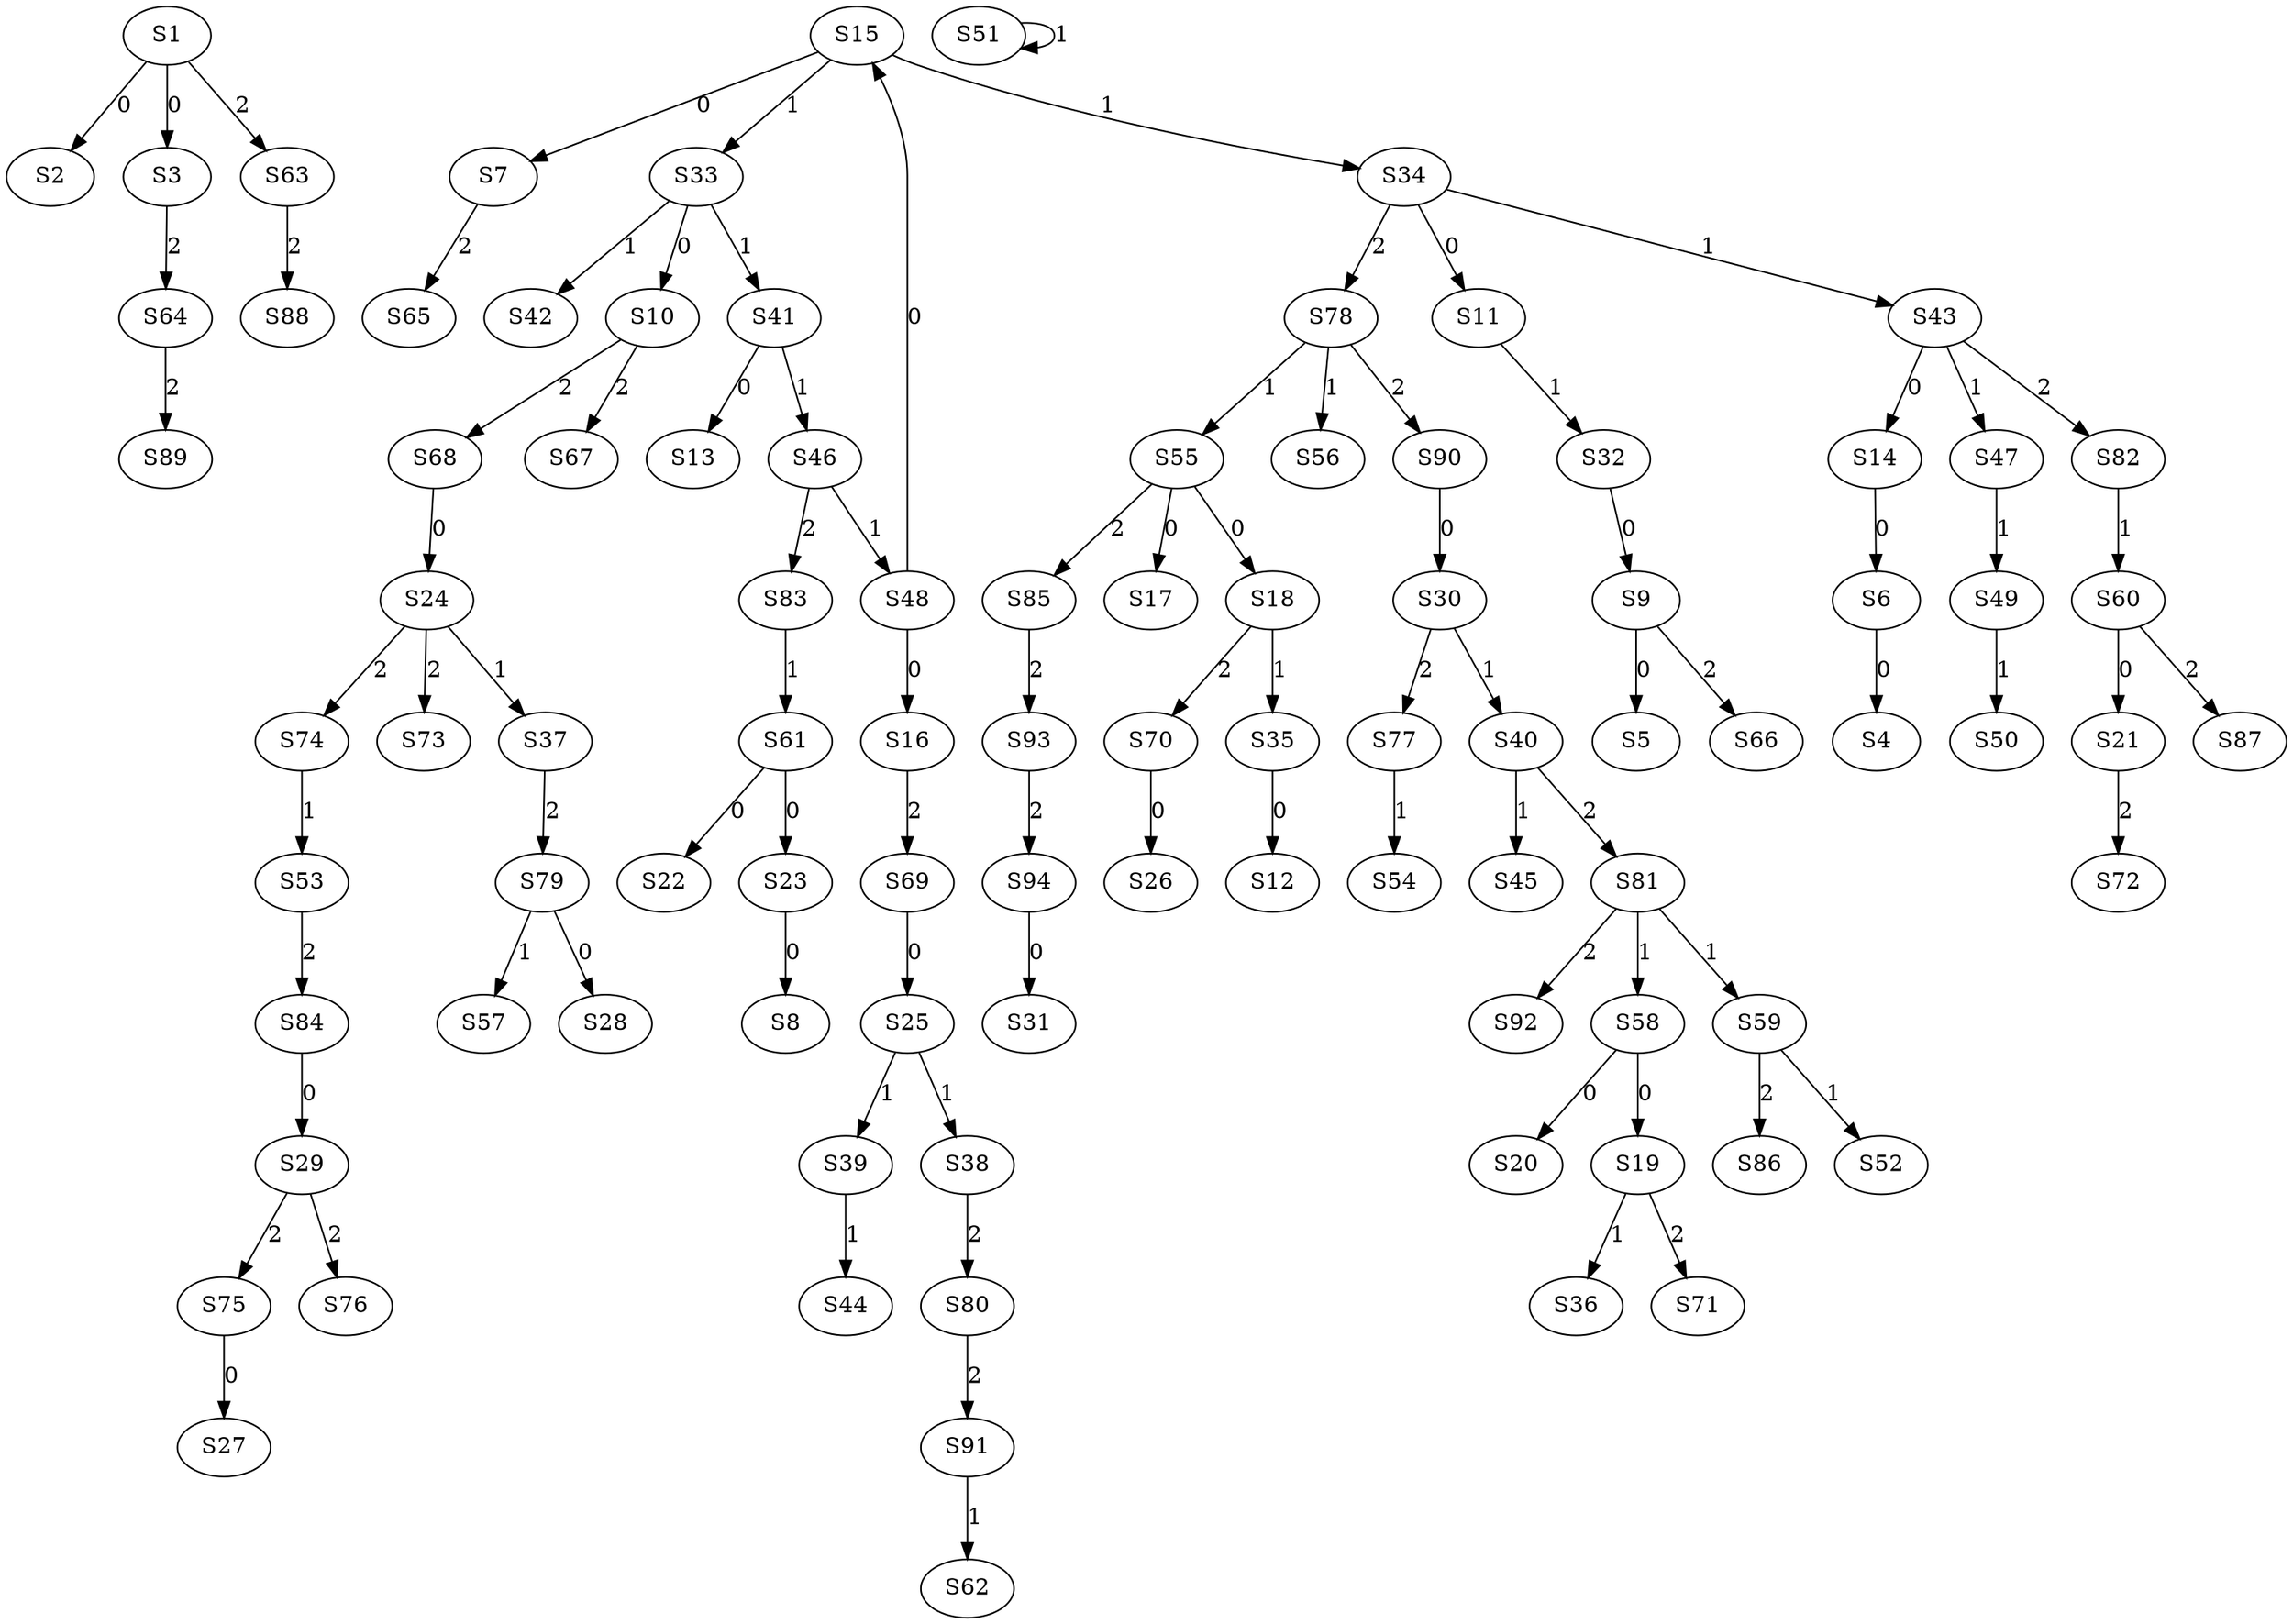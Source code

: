 strict digraph {
	S1 -> S2 [ label = 0 ];
	S1 -> S3 [ label = 0 ];
	S6 -> S4 [ label = 0 ];
	S9 -> S5 [ label = 0 ];
	S14 -> S6 [ label = 0 ];
	S15 -> S7 [ label = 0 ];
	S23 -> S8 [ label = 0 ];
	S32 -> S9 [ label = 0 ];
	S33 -> S10 [ label = 0 ];
	S34 -> S11 [ label = 0 ];
	S35 -> S12 [ label = 0 ];
	S41 -> S13 [ label = 0 ];
	S43 -> S14 [ label = 0 ];
	S48 -> S15 [ label = 0 ];
	S48 -> S16 [ label = 0 ];
	S55 -> S17 [ label = 0 ];
	S55 -> S18 [ label = 0 ];
	S58 -> S19 [ label = 0 ];
	S58 -> S20 [ label = 0 ];
	S60 -> S21 [ label = 0 ];
	S61 -> S22 [ label = 0 ];
	S61 -> S23 [ label = 0 ];
	S68 -> S24 [ label = 0 ];
	S69 -> S25 [ label = 0 ];
	S70 -> S26 [ label = 0 ];
	S75 -> S27 [ label = 0 ];
	S79 -> S28 [ label = 0 ];
	S84 -> S29 [ label = 0 ];
	S90 -> S30 [ label = 0 ];
	S94 -> S31 [ label = 0 ];
	S11 -> S32 [ label = 1 ];
	S15 -> S33 [ label = 1 ];
	S15 -> S34 [ label = 1 ];
	S18 -> S35 [ label = 1 ];
	S19 -> S36 [ label = 1 ];
	S24 -> S37 [ label = 1 ];
	S25 -> S38 [ label = 1 ];
	S25 -> S39 [ label = 1 ];
	S30 -> S40 [ label = 1 ];
	S33 -> S41 [ label = 1 ];
	S33 -> S42 [ label = 1 ];
	S34 -> S43 [ label = 1 ];
	S39 -> S44 [ label = 1 ];
	S40 -> S45 [ label = 1 ];
	S41 -> S46 [ label = 1 ];
	S43 -> S47 [ label = 1 ];
	S46 -> S48 [ label = 1 ];
	S47 -> S49 [ label = 1 ];
	S49 -> S50 [ label = 1 ];
	S51 -> S51 [ label = 1 ];
	S59 -> S52 [ label = 1 ];
	S74 -> S53 [ label = 1 ];
	S77 -> S54 [ label = 1 ];
	S78 -> S55 [ label = 1 ];
	S78 -> S56 [ label = 1 ];
	S79 -> S57 [ label = 1 ];
	S81 -> S58 [ label = 1 ];
	S81 -> S59 [ label = 1 ];
	S82 -> S60 [ label = 1 ];
	S83 -> S61 [ label = 1 ];
	S91 -> S62 [ label = 1 ];
	S1 -> S63 [ label = 2 ];
	S3 -> S64 [ label = 2 ];
	S7 -> S65 [ label = 2 ];
	S9 -> S66 [ label = 2 ];
	S10 -> S67 [ label = 2 ];
	S10 -> S68 [ label = 2 ];
	S16 -> S69 [ label = 2 ];
	S18 -> S70 [ label = 2 ];
	S19 -> S71 [ label = 2 ];
	S21 -> S72 [ label = 2 ];
	S24 -> S73 [ label = 2 ];
	S24 -> S74 [ label = 2 ];
	S29 -> S75 [ label = 2 ];
	S29 -> S76 [ label = 2 ];
	S30 -> S77 [ label = 2 ];
	S34 -> S78 [ label = 2 ];
	S37 -> S79 [ label = 2 ];
	S38 -> S80 [ label = 2 ];
	S40 -> S81 [ label = 2 ];
	S43 -> S82 [ label = 2 ];
	S46 -> S83 [ label = 2 ];
	S53 -> S84 [ label = 2 ];
	S55 -> S85 [ label = 2 ];
	S59 -> S86 [ label = 2 ];
	S60 -> S87 [ label = 2 ];
	S63 -> S88 [ label = 2 ];
	S64 -> S89 [ label = 2 ];
	S78 -> S90 [ label = 2 ];
	S80 -> S91 [ label = 2 ];
	S81 -> S92 [ label = 2 ];
	S85 -> S93 [ label = 2 ];
	S93 -> S94 [ label = 2 ];
}